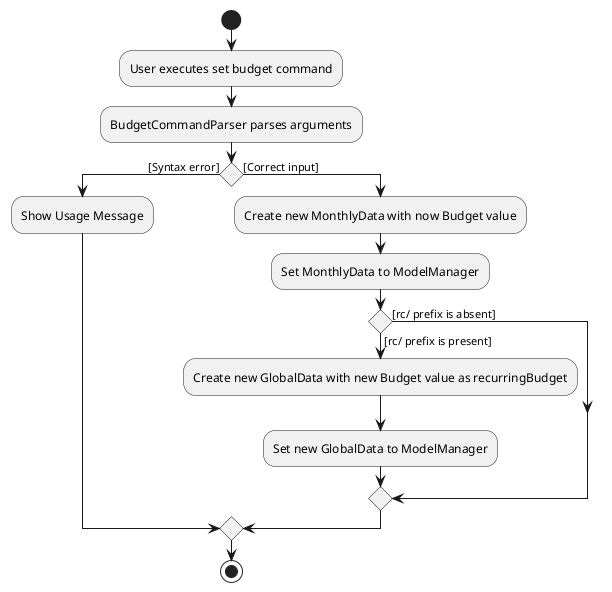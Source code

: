 @startuml
start

:User executes set budget command;
:BudgetCommandParser parses arguments;


if () then ([Syntax error])
    :Show Usage Message;
else ([Correct input])
    :Create new MonthlyData with now Budget value;
    :Set MonthlyData to ModelManager;
    if () then ([rc/ prefix is present])
        :Create new GlobalData with new Budget value as recurringBudget;
        :Set new GlobalData to ModelManager;
    else ([rc/ prefix is absent])
    endif
endif

stop
@enduml
